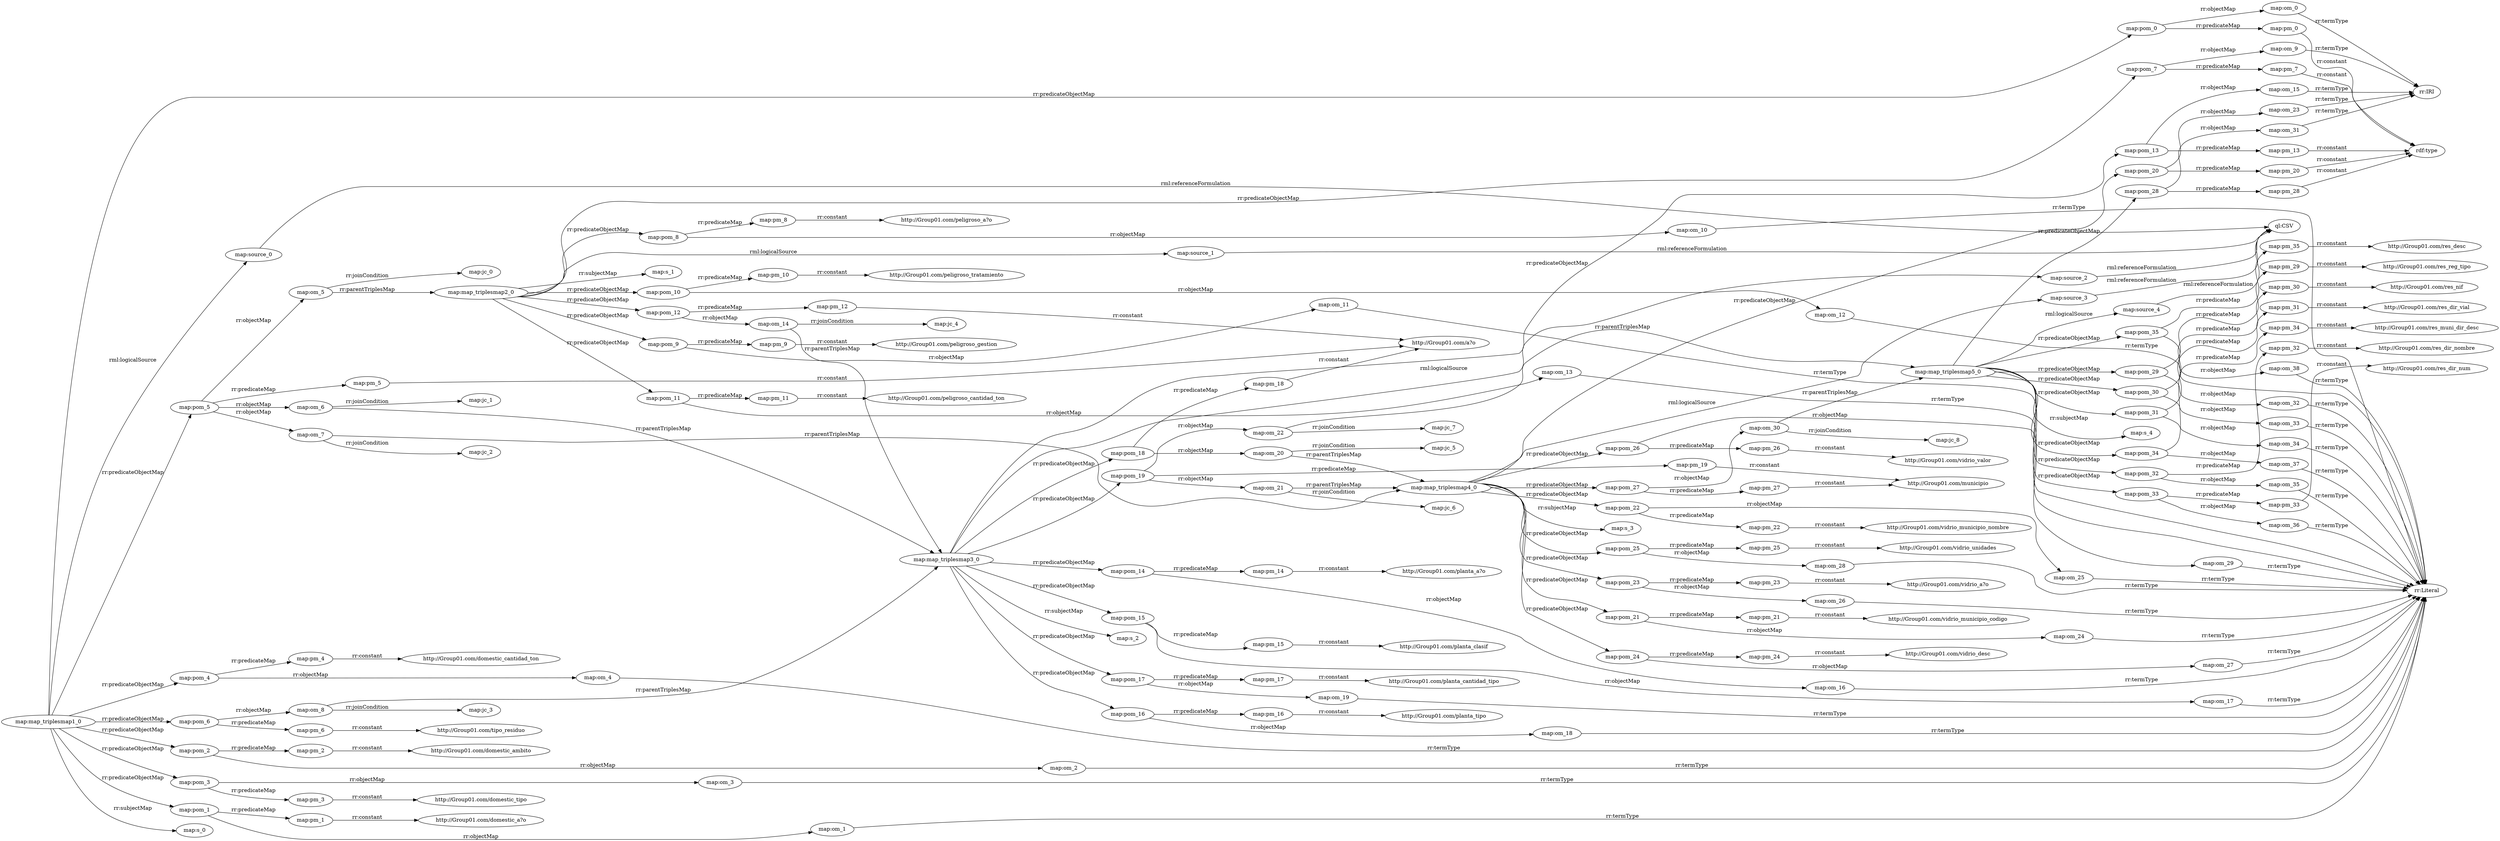 digraph ar2dtool_diagram { 
rankdir=LR;
size="1501"
	"map:pm_12" -> "http://Group01.com/a?o" [ label = "rr:constant" ];
	"map:om_5" -> "map:jc_0" [ label = "rr:joinCondition" ];
	"map:om_5" -> "map:map_triplesmap2_0" [ label = "rr:parentTriplesMap" ];
	"map:om_32" -> "rr:Literal" [ label = "rr:termType" ];
	"map:pm_25" -> "http://Group01.com/vidrio_unidades" [ label = "rr:constant" ];
	"map:om_17" -> "rr:Literal" [ label = "rr:termType" ];
	"map:pom_32" -> "map:om_35" [ label = "rr:objectMap" ];
	"map:pom_32" -> "map:pm_32" [ label = "rr:predicateMap" ];
	"map:pm_4" -> "http://Group01.com/domestic_cantidad_ton" [ label = "rr:constant" ];
	"map:source_1" -> "ql:CSV" [ label = "rml:referenceFormulation" ];
	"map:pom_17" -> "map:om_19" [ label = "rr:objectMap" ];
	"map:pom_17" -> "map:pm_17" [ label = "rr:predicateMap" ];
	"map:pm_32" -> "http://Group01.com/res_dir_nombre" [ label = "rr:constant" ];
	"map:om_11" -> "rr:Literal" [ label = "rr:termType" ];
	"map:pom_4" -> "map:om_4" [ label = "rr:objectMap" ];
	"map:pom_4" -> "map:pm_4" [ label = "rr:predicateMap" ];
	"map:om_24" -> "rr:Literal" [ label = "rr:termType" ];
	"map:pm_17" -> "http://Group01.com/planta_cantidad_tipo" [ label = "rr:constant" ];
	"map:om_37" -> "rr:Literal" [ label = "rr:termType" ];
	"map:pom_11" -> "map:om_13" [ label = "rr:objectMap" ];
	"map:pom_11" -> "map:pm_11" [ label = "rr:predicateMap" ];
	"map:pom_24" -> "map:om_27" [ label = "rr:objectMap" ];
	"map:pom_24" -> "map:pm_24" [ label = "rr:predicateMap" ];
	"map:pm_11" -> "http://Group01.com/peligroso_cantidad_ton" [ label = "rr:constant" ];
	"map:om_4" -> "rr:Literal" [ label = "rr:termType" ];
	"map:pm_9" -> "http://Group01.com/peligroso_gestion" [ label = "rr:constant" ];
	"map:om_31" -> "rr:IRI" [ label = "rr:termType" ];
	"map:pm_24" -> "http://Group01.com/vidrio_desc" [ label = "rr:constant" ];
	"map:map_triplesmap5_0" -> "map:pom_31" [ label = "rr:predicateObjectMap" ];
	"map:map_triplesmap5_0" -> "map:pom_32" [ label = "rr:predicateObjectMap" ];
	"map:map_triplesmap5_0" -> "map:pom_28" [ label = "rr:predicateObjectMap" ];
	"map:map_triplesmap5_0" -> "map:pom_29" [ label = "rr:predicateObjectMap" ];
	"map:map_triplesmap5_0" -> "map:pom_33" [ label = "rr:predicateObjectMap" ];
	"map:map_triplesmap5_0" -> "map:source_4" [ label = "rml:logicalSource" ];
	"map:map_triplesmap5_0" -> "map:pom_34" [ label = "rr:predicateObjectMap" ];
	"map:map_triplesmap5_0" -> "map:pom_35" [ label = "rr:predicateObjectMap" ];
	"map:map_triplesmap5_0" -> "map:s_4" [ label = "rr:subjectMap" ];
	"map:map_triplesmap5_0" -> "map:pom_30" [ label = "rr:predicateObjectMap" ];
	"map:om_16" -> "rr:Literal" [ label = "rr:termType" ];
	"map:pom_9" -> "map:om_11" [ label = "rr:objectMap" ];
	"map:pom_9" -> "map:pm_9" [ label = "rr:predicateMap" ];
	"map:pom_31" -> "map:om_34" [ label = "rr:objectMap" ];
	"map:pom_31" -> "map:pm_31" [ label = "rr:predicateMap" ];
	"map:map_triplesmap4_0" -> "map:pom_23" [ label = "rr:predicateObjectMap" ];
	"map:map_triplesmap4_0" -> "map:pom_21" [ label = "rr:predicateObjectMap" ];
	"map:map_triplesmap4_0" -> "map:pom_26" [ label = "rr:predicateObjectMap" ];
	"map:map_triplesmap4_0" -> "map:pom_24" [ label = "rr:predicateObjectMap" ];
	"map:map_triplesmap4_0" -> "map:source_3" [ label = "rml:logicalSource" ];
	"map:map_triplesmap4_0" -> "map:s_3" [ label = "rr:subjectMap" ];
	"map:map_triplesmap4_0" -> "map:pom_27" [ label = "rr:predicateObjectMap" ];
	"map:map_triplesmap4_0" -> "map:pom_25" [ label = "rr:predicateObjectMap" ];
	"map:map_triplesmap4_0" -> "map:pom_22" [ label = "rr:predicateObjectMap" ];
	"map:map_triplesmap4_0" -> "map:pom_20" [ label = "rr:predicateObjectMap" ];
	"map:om_29" -> "rr:Literal" [ label = "rr:termType" ];
	"map:pm_3" -> "http://Group01.com/domestic_tipo" [ label = "rr:constant" ];
	"map:source_0" -> "ql:CSV" [ label = "rml:referenceFormulation" ];
	"map:pom_16" -> "map:om_18" [ label = "rr:objectMap" ];
	"map:pom_16" -> "map:pm_16" [ label = "rr:predicateMap" ];
	"map:om_10" -> "rr:Literal" [ label = "rr:termType" ];
	"map:map_triplesmap3_0" -> "map:pom_19" [ label = "rr:predicateObjectMap" ];
	"map:map_triplesmap3_0" -> "map:pom_13" [ label = "rr:predicateObjectMap" ];
	"map:map_triplesmap3_0" -> "map:pom_17" [ label = "rr:predicateObjectMap" ];
	"map:map_triplesmap3_0" -> "map:s_2" [ label = "rr:subjectMap" ];
	"map:map_triplesmap3_0" -> "map:pom_14" [ label = "rr:predicateObjectMap" ];
	"map:map_triplesmap3_0" -> "map:pom_18" [ label = "rr:predicateObjectMap" ];
	"map:map_triplesmap3_0" -> "map:pom_15" [ label = "rr:predicateObjectMap" ];
	"map:map_triplesmap3_0" -> "map:pom_16" [ label = "rr:predicateObjectMap" ];
	"map:map_triplesmap3_0" -> "map:source_2" [ label = "rml:logicalSource" ];
	"map:pm_31" -> "http://Group01.com/res_dir_vial" [ label = "rr:constant" ];
	"map:pom_3" -> "map:om_3" [ label = "rr:objectMap" ];
	"map:pom_3" -> "map:pm_3" [ label = "rr:predicateMap" ];
	"map:pom_29" -> "map:om_32" [ label = "rr:objectMap" ];
	"map:pom_29" -> "map:pm_29" [ label = "rr:predicateMap" ];
	"map:om_23" -> "rr:IRI" [ label = "rr:termType" ];
	"map:pm_16" -> "http://Group01.com/planta_tipo" [ label = "rr:constant" ];
	"map:map_triplesmap2_0" -> "map:s_1" [ label = "rr:subjectMap" ];
	"map:map_triplesmap2_0" -> "map:pom_11" [ label = "rr:predicateObjectMap" ];
	"map:map_triplesmap2_0" -> "map:source_1" [ label = "rml:logicalSource" ];
	"map:map_triplesmap2_0" -> "map:pom_8" [ label = "rr:predicateObjectMap" ];
	"map:map_triplesmap2_0" -> "map:pom_9" [ label = "rr:predicateObjectMap" ];
	"map:map_triplesmap2_0" -> "map:pom_12" [ label = "rr:predicateObjectMap" ];
	"map:map_triplesmap2_0" -> "map:pom_10" [ label = "rr:predicateObjectMap" ];
	"map:map_triplesmap2_0" -> "map:pom_7" [ label = "rr:predicateObjectMap" ];
	"map:om_9" -> "rr:IRI" [ label = "rr:termType" ];
	"map:om_36" -> "rr:Literal" [ label = "rr:termType" ];
	"map:pom_10" -> "map:om_12" [ label = "rr:objectMap" ];
	"map:pom_10" -> "map:pm_10" [ label = "rr:predicateMap" ];
	"map:pm_29" -> "http://Group01.com/res_reg_tipo" [ label = "rr:constant" ];
	"map:pom_23" -> "map:om_26" [ label = "rr:objectMap" ];
	"map:pom_23" -> "map:pm_23" [ label = "rr:predicateMap" ];
	"map:map_triplesmap1_0" -> "map:pom_4" [ label = "rr:predicateObjectMap" ];
	"map:map_triplesmap1_0" -> "map:source_0" [ label = "rml:logicalSource" ];
	"map:map_triplesmap1_0" -> "map:pom_3" [ label = "rr:predicateObjectMap" ];
	"map:map_triplesmap1_0" -> "map:pom_0" [ label = "rr:predicateObjectMap" ];
	"map:map_triplesmap1_0" -> "map:pom_5" [ label = "rr:predicateObjectMap" ];
	"map:map_triplesmap1_0" -> "map:s_0" [ label = "rr:subjectMap" ];
	"map:map_triplesmap1_0" -> "map:pom_1" [ label = "rr:predicateObjectMap" ];
	"map:map_triplesmap1_0" -> "map:pom_2" [ label = "rr:predicateObjectMap" ];
	"map:map_triplesmap1_0" -> "map:pom_6" [ label = "rr:predicateObjectMap" ];
	"map:pm_10" -> "http://Group01.com/peligroso_tratamiento" [ label = "rr:constant" ];
	"map:om_3" -> "rr:Literal" [ label = "rr:termType" ];
	"map:om_30" -> "map:jc_8" [ label = "rr:joinCondition" ];
	"map:om_30" -> "map:map_triplesmap5_0" [ label = "rr:parentTriplesMap" ];
	"map:pm_8" -> "http://Group01.com/peligroso_a?o" [ label = "rr:constant" ];
	"map:pm_23" -> "http://Group01.com/vidrio_a?o" [ label = "rr:constant" ];
	"map:om_15" -> "rr:IRI" [ label = "rr:termType" ];
	"map:pom_8" -> "map:om_10" [ label = "rr:objectMap" ];
	"map:pom_8" -> "map:pm_8" [ label = "rr:predicateMap" ];
	"map:pom_30" -> "map:om_33" [ label = "rr:objectMap" ];
	"map:pom_30" -> "map:pm_30" [ label = "rr:predicateMap" ];
	"map:om_28" -> "rr:Literal" [ label = "rr:termType" ];
	"map:pm_2" -> "http://Group01.com/domestic_ambito" [ label = "rr:constant" ];
	"map:pom_15" -> "map:om_17" [ label = "rr:objectMap" ];
	"map:pom_15" -> "map:pm_15" [ label = "rr:predicateMap" ];
	"map:pm_30" -> "http://Group01.com/res_nif" [ label = "rr:constant" ];
	"map:pom_2" -> "map:om_2" [ label = "rr:objectMap" ];
	"map:pom_2" -> "map:pm_2" [ label = "rr:predicateMap" ];
	"map:pom_28" -> "map:om_31" [ label = "rr:objectMap" ];
	"map:pom_28" -> "map:pm_28" [ label = "rr:predicateMap" ];
	"map:om_22" -> "map:jc_7" [ label = "rr:joinCondition" ];
	"map:om_22" -> "map:map_triplesmap5_0" [ label = "rr:parentTriplesMap" ];
	"map:pm_15" -> "http://Group01.com/planta_clasif" [ label = "rr:constant" ];
	"map:om_8" -> "map:jc_3" [ label = "rr:joinCondition" ];
	"map:om_8" -> "map:map_triplesmap3_0" [ label = "rr:parentTriplesMap" ];
	"map:om_35" -> "rr:Literal" [ label = "rr:termType" ];
	"map:pm_28" -> "rdf:type" [ label = "rr:constant" ];
	"map:pom_22" -> "map:om_25" [ label = "rr:objectMap" ];
	"map:pom_22" -> "map:pm_22" [ label = "rr:predicateMap" ];
	"map:pom_35" -> "map:om_38" [ label = "rr:objectMap" ];
	"map:pom_35" -> "map:pm_35" [ label = "rr:predicateMap" ];
	"map:om_2" -> "rr:Literal" [ label = "rr:termType" ];
	"map:pm_7" -> "rdf:type" [ label = "rr:constant" ];
	"map:pm_22" -> "http://Group01.com/vidrio_municipio_nombre" [ label = "rr:constant" ];
	"map:source_4" -> "ql:CSV" [ label = "rml:referenceFormulation" ];
	"map:pm_35" -> "http://Group01.com/res_desc" [ label = "rr:constant" ];
	"map:om_14" -> "map:jc_4" [ label = "rr:joinCondition" ];
	"map:om_14" -> "map:map_triplesmap3_0" [ label = "rr:parentTriplesMap" ];
	"map:pom_7" -> "map:om_9" [ label = "rr:objectMap" ];
	"map:pom_7" -> "map:pm_7" [ label = "rr:predicateMap" ];
	"map:om_27" -> "rr:Literal" [ label = "rr:termType" ];
	"map:pm_1" -> "http://Group01.com/domestic_a?o" [ label = "rr:constant" ];
	"map:pom_14" -> "map:om_16" [ label = "rr:objectMap" ];
	"map:pom_14" -> "map:pm_14" [ label = "rr:predicateMap" ];
	"map:pom_1" -> "map:om_1" [ label = "rr:objectMap" ];
	"map:pom_1" -> "map:pm_1" [ label = "rr:predicateMap" ];
	"map:pom_27" -> "map:om_30" [ label = "rr:objectMap" ];
	"map:pom_27" -> "map:pm_27" [ label = "rr:predicateMap" ];
	"map:om_21" -> "map:jc_6" [ label = "rr:joinCondition" ];
	"map:om_21" -> "map:map_triplesmap4_0" [ label = "rr:parentTriplesMap" ];
	"map:pm_14" -> "http://Group01.com/planta_a?o" [ label = "rr:constant" ];
	"map:om_7" -> "map:jc_2" [ label = "rr:joinCondition" ];
	"map:om_7" -> "map:map_triplesmap4_0" [ label = "rr:parentTriplesMap" ];
	"map:om_34" -> "rr:Literal" [ label = "rr:termType" ];
	"map:pm_27" -> "http://Group01.com/municipio" [ label = "rr:constant" ];
	"map:pom_21" -> "map:om_24" [ label = "rr:objectMap" ];
	"map:pom_21" -> "map:pm_21" [ label = "rr:predicateMap" ];
	"map:om_19" -> "rr:Literal" [ label = "rr:termType" ];
	"map:pom_34" -> "map:om_37" [ label = "rr:objectMap" ];
	"map:pom_34" -> "map:pm_34" [ label = "rr:predicateMap" ];
	"map:om_1" -> "rr:Literal" [ label = "rr:termType" ];
	"map:pm_6" -> "http://Group01.com/tipo_residuo" [ label = "rr:constant" ];
	"map:pm_21" -> "http://Group01.com/vidrio_municipio_codigo" [ label = "rr:constant" ];
	"map:source_3" -> "ql:CSV" [ label = "rml:referenceFormulation" ];
	"map:pom_19" -> "map:om_22" [ label = "rr:objectMap" ];
	"map:pom_19" -> "map:om_21" [ label = "rr:objectMap" ];
	"map:pom_19" -> "map:pm_19" [ label = "rr:predicateMap" ];
	"map:pm_34" -> "http://Group01.com/res_muni_dir_desc" [ label = "rr:constant" ];
	"map:om_13" -> "rr:Literal" [ label = "rr:termType" ];
	"map:pom_6" -> "map:om_8" [ label = "rr:objectMap" ];
	"map:pom_6" -> "map:pm_6" [ label = "rr:predicateMap" ];
	"map:om_26" -> "rr:Literal" [ label = "rr:termType" ];
	"map:pm_19" -> "http://Group01.com/municipio" [ label = "rr:constant" ];
	"map:pm_0" -> "rdf:type" [ label = "rr:constant" ];
	"map:pom_13" -> "map:om_15" [ label = "rr:objectMap" ];
	"map:pom_13" -> "map:pm_13" [ label = "rr:predicateMap" ];
	"map:pom_0" -> "map:om_0" [ label = "rr:objectMap" ];
	"map:pom_0" -> "map:pm_0" [ label = "rr:predicateMap" ];
	"map:pom_26" -> "map:om_29" [ label = "rr:objectMap" ];
	"map:pom_26" -> "map:pm_26" [ label = "rr:predicateMap" ];
	"map:om_20" -> "map:jc_5" [ label = "rr:joinCondition" ];
	"map:om_20" -> "map:map_triplesmap4_0" [ label = "rr:parentTriplesMap" ];
	"map:pm_13" -> "rdf:type" [ label = "rr:constant" ];
	"map:om_6" -> "map:jc_1" [ label = "rr:joinCondition" ];
	"map:om_6" -> "map:map_triplesmap3_0" [ label = "rr:parentTriplesMap" ];
	"map:om_33" -> "rr:Literal" [ label = "rr:termType" ];
	"map:pm_26" -> "http://Group01.com/vidrio_valor" [ label = "rr:constant" ];
	"map:pom_20" -> "map:om_23" [ label = "rr:objectMap" ];
	"map:pom_20" -> "map:pm_20" [ label = "rr:predicateMap" ];
	"map:om_18" -> "rr:Literal" [ label = "rr:termType" ];
	"map:pom_33" -> "map:om_36" [ label = "rr:objectMap" ];
	"map:pom_33" -> "map:pm_33" [ label = "rr:predicateMap" ];
	"map:om_0" -> "rr:IRI" [ label = "rr:termType" ];
	"map:pm_5" -> "http://Group01.com/a?o" [ label = "rr:constant" ];
	"map:pm_20" -> "rdf:type" [ label = "rr:constant" ];
	"map:source_2" -> "ql:CSV" [ label = "rml:referenceFormulation" ];
	"map:pom_18" -> "map:om_20" [ label = "rr:objectMap" ];
	"map:pom_18" -> "map:pm_18" [ label = "rr:predicateMap" ];
	"map:pm_33" -> "http://Group01.com/res_dir_num" [ label = "rr:constant" ];
	"map:om_12" -> "rr:Literal" [ label = "rr:termType" ];
	"map:pom_5" -> "map:om_7" [ label = "rr:objectMap" ];
	"map:pom_5" -> "map:om_6" [ label = "rr:objectMap" ];
	"map:pom_5" -> "map:om_5" [ label = "rr:objectMap" ];
	"map:pom_5" -> "map:pm_5" [ label = "rr:predicateMap" ];
	"map:om_25" -> "rr:Literal" [ label = "rr:termType" ];
	"map:pm_18" -> "http://Group01.com/a?o" [ label = "rr:constant" ];
	"map:om_38" -> "rr:Literal" [ label = "rr:termType" ];
	"map:pom_12" -> "map:om_14" [ label = "rr:objectMap" ];
	"map:pom_12" -> "map:pm_12" [ label = "rr:predicateMap" ];
	"map:pom_25" -> "map:om_28" [ label = "rr:objectMap" ];
	"map:pom_25" -> "map:pm_25" [ label = "rr:predicateMap" ];

}
